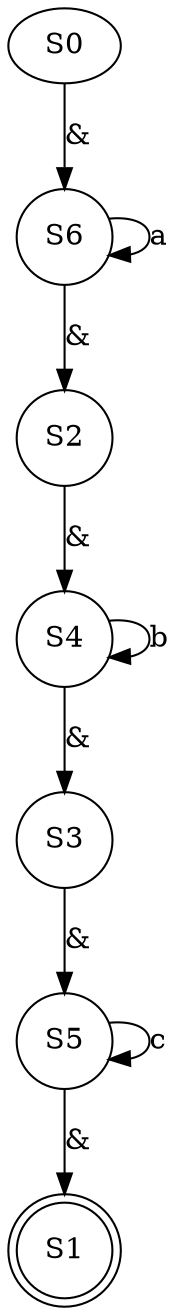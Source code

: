 digraph {
	S0 [label=S0]
	node [shape=doublecircle]
	S1 [label=S1]
	node [shape=circle]
	S2 [label=S2]
	S3 [label=S3]
	S4 [label=S4]
	S5 [label=S5]
	S6 [label=S6]
	S0 -> S6 [label="&"]
	S2 -> S4 [label="&"]
	S6 -> S2 [label="&"]
	S5 -> S1 [label="&"]
	S6 -> S6 [label=a]
	S3 -> S5 [label="&"]
	S4 -> S3 [label="&"]
	S4 -> S4 [label=b]
	S5 -> S5 [label=c]
}
